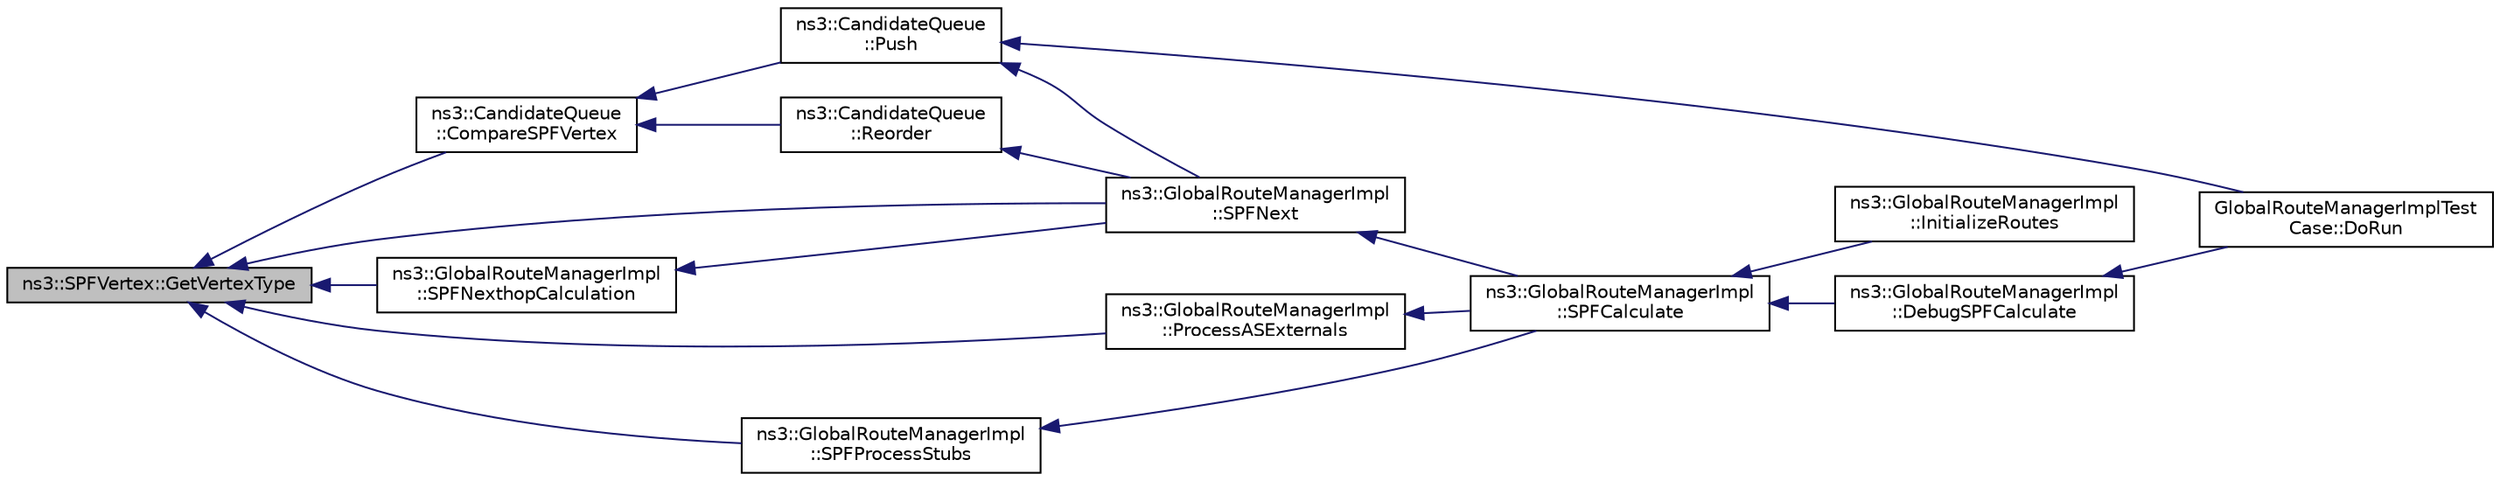 digraph "ns3::SPFVertex::GetVertexType"
{
  edge [fontname="Helvetica",fontsize="10",labelfontname="Helvetica",labelfontsize="10"];
  node [fontname="Helvetica",fontsize="10",shape=record];
  rankdir="LR";
  Node1 [label="ns3::SPFVertex::GetVertexType",height=0.2,width=0.4,color="black", fillcolor="grey75", style="filled", fontcolor="black"];
  Node1 -> Node2 [dir="back",color="midnightblue",fontsize="10",style="solid"];
  Node2 [label="ns3::CandidateQueue\l::CompareSPFVertex",height=0.2,width=0.4,color="black", fillcolor="white", style="filled",URL="$d1/df1/classns3_1_1CandidateQueue.html#a13b908ec4dca38705cd12d7c6684099e",tooltip="return true if v1 < v2 "];
  Node2 -> Node3 [dir="back",color="midnightblue",fontsize="10",style="solid"];
  Node3 [label="ns3::CandidateQueue\l::Push",height=0.2,width=0.4,color="black", fillcolor="white", style="filled",URL="$d1/df1/classns3_1_1CandidateQueue.html#a52f6bdb3651569f349f5e522ccc4d88f",tooltip="Push a Shortest Path First Vertex pointer onto the queue according to the priority scheme..."];
  Node3 -> Node4 [dir="back",color="midnightblue",fontsize="10",style="solid"];
  Node4 [label="ns3::GlobalRouteManagerImpl\l::SPFNext",height=0.2,width=0.4,color="black", fillcolor="white", style="filled",URL="$d5/dab/classns3_1_1GlobalRouteManagerImpl.html#aaa3d86729d6cfb61708d1c7083423da6",tooltip="Examine the links in v&#39;s LSA and update the list of candidates with any vertices not already on the l..."];
  Node4 -> Node5 [dir="back",color="midnightblue",fontsize="10",style="solid"];
  Node5 [label="ns3::GlobalRouteManagerImpl\l::SPFCalculate",height=0.2,width=0.4,color="black", fillcolor="white", style="filled",URL="$d5/dab/classns3_1_1GlobalRouteManagerImpl.html#a03cdea3013a73c90ae8d67946b237c45",tooltip="Calculate the shortest path first (SPF) tree. "];
  Node5 -> Node6 [dir="back",color="midnightblue",fontsize="10",style="solid"];
  Node6 [label="ns3::GlobalRouteManagerImpl\l::InitializeRoutes",height=0.2,width=0.4,color="black", fillcolor="white", style="filled",URL="$d5/dab/classns3_1_1GlobalRouteManagerImpl.html#a25f57b2c41927c1a3f0bbba596accb6b",tooltip="Compute routes using a Dijkstra SPF computation and populate per-node forwarding tables. "];
  Node5 -> Node7 [dir="back",color="midnightblue",fontsize="10",style="solid"];
  Node7 [label="ns3::GlobalRouteManagerImpl\l::DebugSPFCalculate",height=0.2,width=0.4,color="black", fillcolor="white", style="filled",URL="$d5/dab/classns3_1_1GlobalRouteManagerImpl.html#aaa692001ef22911e3483583b0de78909",tooltip="Debugging routine; call the core SPF from the unit tests. "];
  Node7 -> Node8 [dir="back",color="midnightblue",fontsize="10",style="solid"];
  Node8 [label="GlobalRouteManagerImplTest\lCase::DoRun",height=0.2,width=0.4,color="black", fillcolor="white", style="filled",URL="$d8/d09/classGlobalRouteManagerImplTestCase.html#aed56fd8ecbd7ecaa5473b9793d0befc1",tooltip="Implementation to actually run this TestCase. "];
  Node3 -> Node8 [dir="back",color="midnightblue",fontsize="10",style="solid"];
  Node2 -> Node9 [dir="back",color="midnightblue",fontsize="10",style="solid"];
  Node9 [label="ns3::CandidateQueue\l::Reorder",height=0.2,width=0.4,color="black", fillcolor="white", style="filled",URL="$d1/df1/classns3_1_1CandidateQueue.html#af258e0f4eb3ed5f04fb99c2e6e40c6c2",tooltip="Reorders the Candidate Queue according to the priority scheme. "];
  Node9 -> Node4 [dir="back",color="midnightblue",fontsize="10",style="solid"];
  Node1 -> Node4 [dir="back",color="midnightblue",fontsize="10",style="solid"];
  Node1 -> Node10 [dir="back",color="midnightblue",fontsize="10",style="solid"];
  Node10 [label="ns3::GlobalRouteManagerImpl\l::SPFNexthopCalculation",height=0.2,width=0.4,color="black", fillcolor="white", style="filled",URL="$d5/dab/classns3_1_1GlobalRouteManagerImpl.html#ab082a78c423009f77c9cfe9018d40021",tooltip="Calculate nexthop from root through V (parent) to vertex W (destination) with given distance from roo..."];
  Node10 -> Node4 [dir="back",color="midnightblue",fontsize="10",style="solid"];
  Node1 -> Node11 [dir="back",color="midnightblue",fontsize="10",style="solid"];
  Node11 [label="ns3::GlobalRouteManagerImpl\l::ProcessASExternals",height=0.2,width=0.4,color="black", fillcolor="white", style="filled",URL="$d5/dab/classns3_1_1GlobalRouteManagerImpl.html#a1b3aa701b33156b04d351f33e3ebdcb4",tooltip="Process Autonomous Systems (AS) External LSA. "];
  Node11 -> Node5 [dir="back",color="midnightblue",fontsize="10",style="solid"];
  Node1 -> Node12 [dir="back",color="midnightblue",fontsize="10",style="solid"];
  Node12 [label="ns3::GlobalRouteManagerImpl\l::SPFProcessStubs",height=0.2,width=0.4,color="black", fillcolor="white", style="filled",URL="$d5/dab/classns3_1_1GlobalRouteManagerImpl.html#a3d43e1ea8faefbbb7139b2ede6315cbb",tooltip="Process Stub nodes. "];
  Node12 -> Node5 [dir="back",color="midnightblue",fontsize="10",style="solid"];
}
